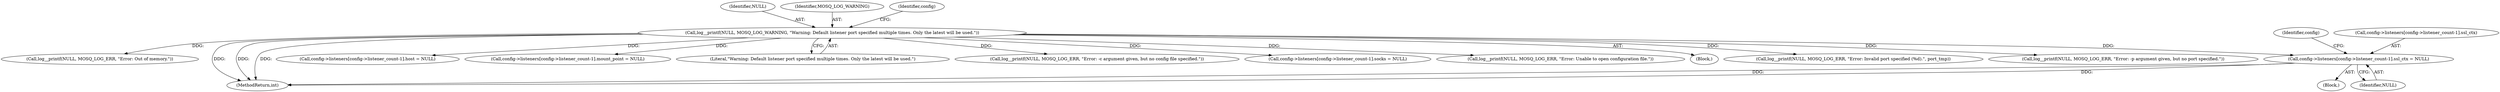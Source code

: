 digraph "0_mosquitto_9097577b49b7fdcf45d30975976dd93808ccc0c4@array" {
"1000739" [label="(Call,config->listeners[config->listener_count-1].ssl_ctx = NULL)"];
"1000268" [label="(Call,log__printf(NULL, MOSQ_LOG_WARNING, \"Warning: Default listener port specified multiple times. Only the latest will be used.\"))"];
"1000252" [label="(Call,log__printf(NULL, MOSQ_LOG_ERR, \"Error: Invalid port specified (%d).\", port_tmp))"];
"1000281" [label="(Call,log__printf(NULL, MOSQ_LOG_ERR, \"Error: -p argument given, but no port specified.\"))"];
"1000269" [label="(Identifier,NULL)"];
"1000346" [label="(Call,log__printf(NULL, MOSQ_LOG_ERR, \"Error: Out of memory.\"))"];
"1000321" [label="(Block,)"];
"1000756" [label="(Identifier,config)"];
"1000953" [label="(MethodReturn,int)"];
"1000270" [label="(Identifier,MOSQ_LOG_WARNING)"];
"1000431" [label="(Call,config->listeners[config->listener_count-1].host = NULL)"];
"1000470" [label="(Call,config->listeners[config->listener_count-1].mount_point = NULL)"];
"1000740" [label="(Call,config->listeners[config->listener_count-1].ssl_ctx)"];
"1000268" [label="(Call,log__printf(NULL, MOSQ_LOG_WARNING, \"Warning: Default listener port specified multiple times. Only the latest will be used.\"))"];
"1000271" [label="(Literal,\"Warning: Default listener port specified multiple times. Only the latest will be used.\")"];
"1000164" [label="(Call,log__printf(NULL, MOSQ_LOG_ERR, \"Error: -c argument given, but no config file specified.\"))"];
"1000547" [label="(Call,config->listeners[config->listener_count-1].socks = NULL)"];
"1000751" [label="(Identifier,NULL)"];
"1000156" [label="(Call,log__printf(NULL, MOSQ_LOG_ERR, \"Error: Unable to open configuration file.\"))"];
"1000275" [label="(Identifier,config)"];
"1000739" [label="(Call,config->listeners[config->listener_count-1].ssl_ctx = NULL)"];
"1000267" [label="(Block,)"];
"1000739" -> "1000321"  [label="AST: "];
"1000739" -> "1000751"  [label="CFG: "];
"1000740" -> "1000739"  [label="AST: "];
"1000751" -> "1000739"  [label="AST: "];
"1000756" -> "1000739"  [label="CFG: "];
"1000739" -> "1000953"  [label="DDG: "];
"1000739" -> "1000953"  [label="DDG: "];
"1000268" -> "1000739"  [label="DDG: "];
"1000268" -> "1000267"  [label="AST: "];
"1000268" -> "1000271"  [label="CFG: "];
"1000269" -> "1000268"  [label="AST: "];
"1000270" -> "1000268"  [label="AST: "];
"1000271" -> "1000268"  [label="AST: "];
"1000275" -> "1000268"  [label="CFG: "];
"1000268" -> "1000953"  [label="DDG: "];
"1000268" -> "1000953"  [label="DDG: "];
"1000268" -> "1000953"  [label="DDG: "];
"1000268" -> "1000156"  [label="DDG: "];
"1000268" -> "1000164"  [label="DDG: "];
"1000268" -> "1000252"  [label="DDG: "];
"1000268" -> "1000281"  [label="DDG: "];
"1000268" -> "1000346"  [label="DDG: "];
"1000268" -> "1000431"  [label="DDG: "];
"1000268" -> "1000470"  [label="DDG: "];
"1000268" -> "1000547"  [label="DDG: "];
}
